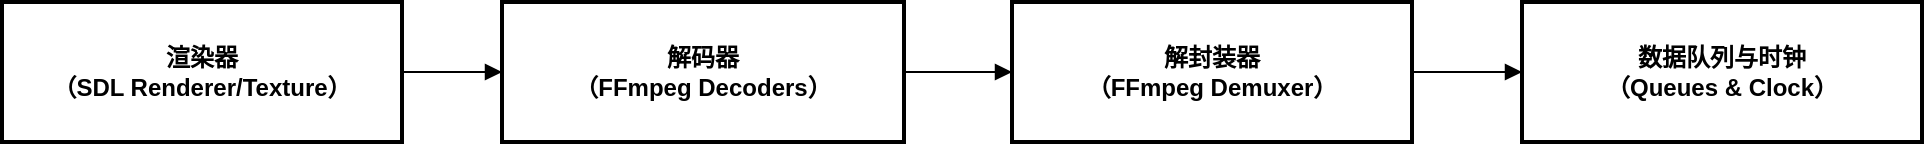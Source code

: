 <mxfile version="27.0.9">
  <diagram name="第 1 页" id="GpP5oRyJLSfD28GxHx2r">
    <mxGraphModel dx="668" dy="483" grid="1" gridSize="10" guides="1" tooltips="1" connect="1" arrows="1" fold="1" page="1" pageScale="1" pageWidth="1169" pageHeight="827" math="0" shadow="0">
      <root>
        <mxCell id="0" />
        <mxCell id="1" parent="0" />
        <mxCell id="fxyzi0oR7Pu5cGy2F8m_-1" value="渲染器&#xa;（SDL Renderer/Texture）" style="whiteSpace=wrap;strokeWidth=2;fontStyle=1" parent="1" vertex="1">
          <mxGeometry x="80" y="80" width="200" height="70" as="geometry" />
        </mxCell>
        <mxCell id="fxyzi0oR7Pu5cGy2F8m_-2" value="解码器&#xa;（FFmpeg Decoders）" style="whiteSpace=wrap;strokeWidth=2;fontStyle=1" parent="1" vertex="1">
          <mxGeometry x="330" y="80" width="201" height="70" as="geometry" />
        </mxCell>
        <mxCell id="fxyzi0oR7Pu5cGy2F8m_-3" value="解封装器&#xa;（FFmpeg Demuxer）" style="whiteSpace=wrap;strokeWidth=2;fontStyle=1" parent="1" vertex="1">
          <mxGeometry x="585" y="80" width="200" height="70" as="geometry" />
        </mxCell>
        <mxCell id="fxyzi0oR7Pu5cGy2F8m_-4" value="数据队列与时钟&#xa;（Queues &amp; Clock）" style="whiteSpace=wrap;strokeWidth=2;fontStyle=1" parent="1" vertex="1">
          <mxGeometry x="840" y="80" width="200" height="70" as="geometry" />
        </mxCell>
        <mxCell id="fxyzi0oR7Pu5cGy2F8m_-5" value="" style="curved=1;startArrow=none;endArrow=block;exitX=1;exitY=0.5;entryX=0;entryY=0.5;rounded=0;" parent="1" source="fxyzi0oR7Pu5cGy2F8m_-1" target="fxyzi0oR7Pu5cGy2F8m_-2" edge="1">
          <mxGeometry relative="1" as="geometry">
            <Array as="points" />
          </mxGeometry>
        </mxCell>
        <mxCell id="fxyzi0oR7Pu5cGy2F8m_-6" value="" style="curved=1;startArrow=none;endArrow=block;exitX=1;exitY=0.5;entryX=0;entryY=0.5;rounded=0;" parent="1" source="fxyzi0oR7Pu5cGy2F8m_-2" target="fxyzi0oR7Pu5cGy2F8m_-3" edge="1">
          <mxGeometry relative="1" as="geometry">
            <Array as="points" />
          </mxGeometry>
        </mxCell>
        <mxCell id="fxyzi0oR7Pu5cGy2F8m_-7" value="" style="curved=1;startArrow=none;endArrow=block;exitX=1;exitY=0.5;entryX=0;entryY=0.5;rounded=0;" parent="1" source="fxyzi0oR7Pu5cGy2F8m_-3" target="fxyzi0oR7Pu5cGy2F8m_-4" edge="1">
          <mxGeometry relative="1" as="geometry">
            <Array as="points" />
          </mxGeometry>
        </mxCell>
      </root>
    </mxGraphModel>
  </diagram>
</mxfile>
